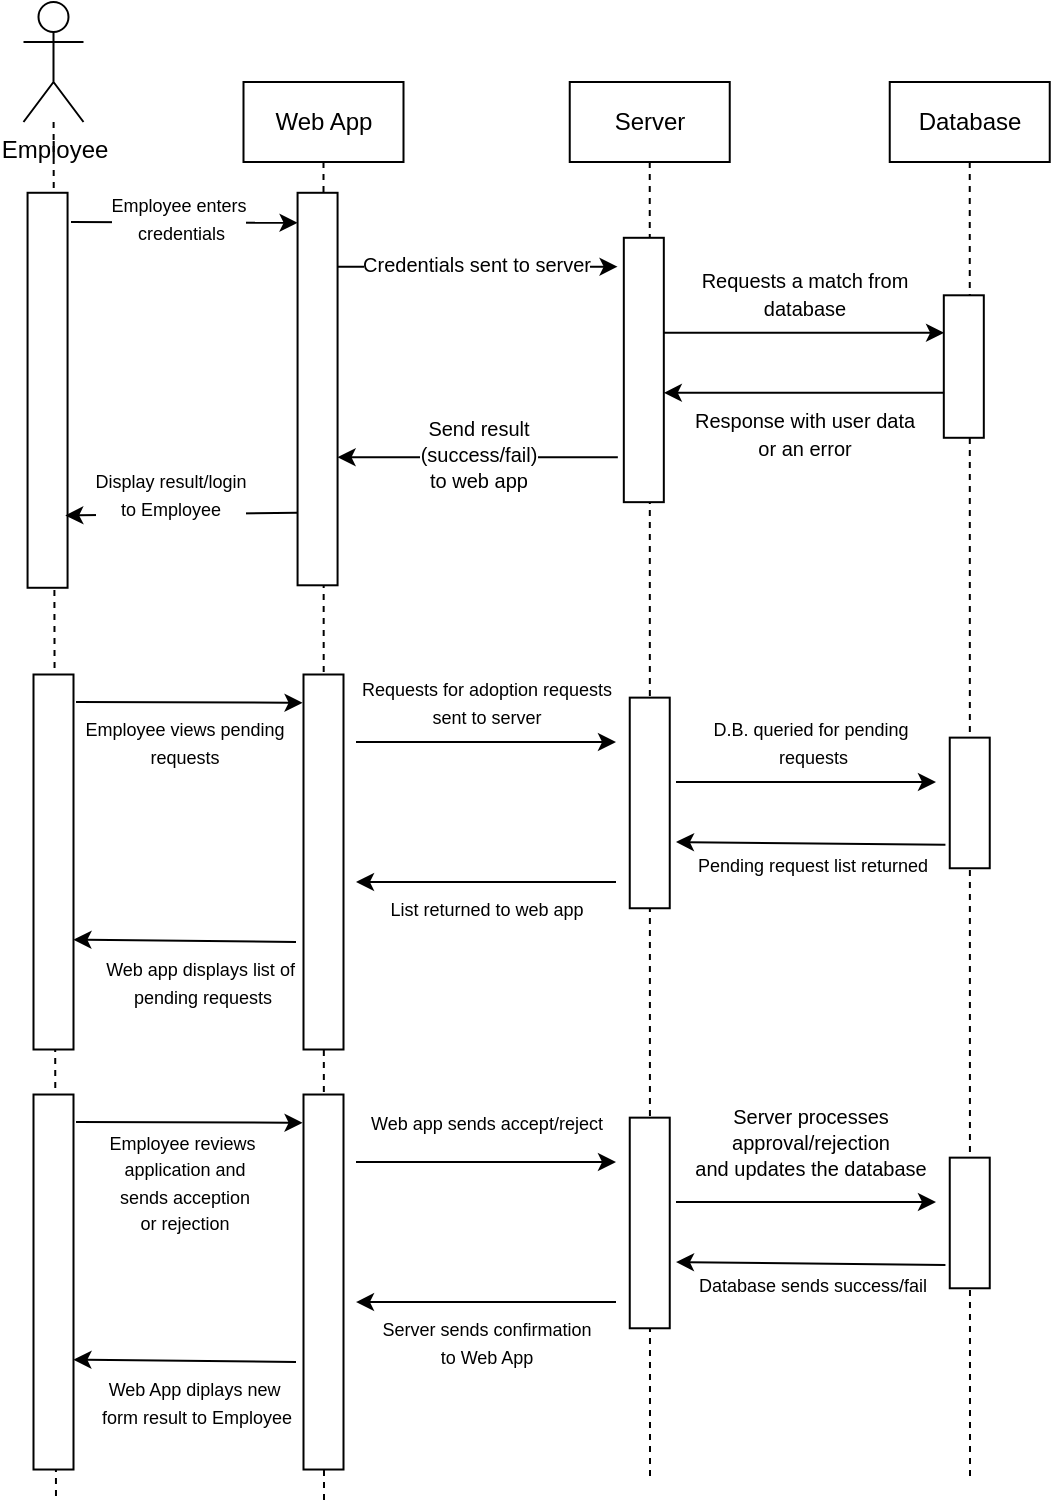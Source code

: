 <mxfile>
    <diagram id="yfExacgagEulNkTRiZS8" name="Page-1">
        <mxGraphModel dx="626" dy="724" grid="1" gridSize="10" guides="1" tooltips="1" connect="1" arrows="1" fold="1" page="1" pageScale="1" pageWidth="850" pageHeight="1100" math="0" shadow="0">
            <root>
                <mxCell id="0"/>
                <mxCell id="1" parent="0"/>
                <mxCell id="2" style="edgeStyle=none;html=1;exitX=0.5;exitY=1;exitDx=0;exitDy=0;endArrow=none;endFill=0;dashed=1;" edge="1" parent="1" source="3">
                    <mxGeometry relative="1" as="geometry">
                        <mxPoint x="344" y="890" as="targetPoint"/>
                    </mxGeometry>
                </mxCell>
                <mxCell id="3" value="Web App" style="whiteSpace=wrap;html=1;" vertex="1" parent="1">
                    <mxGeometry x="303.75" y="180" width="80" height="40" as="geometry"/>
                </mxCell>
                <mxCell id="4" style="edgeStyle=none;html=1;exitX=0.5;exitY=1;exitDx=0;exitDy=0;endArrow=none;endFill=0;dashed=1;" edge="1" parent="1" source="5">
                    <mxGeometry relative="1" as="geometry">
                        <mxPoint x="667" y="880" as="targetPoint"/>
                    </mxGeometry>
                </mxCell>
                <mxCell id="5" value="Database" style="whiteSpace=wrap;html=1;" vertex="1" parent="1">
                    <mxGeometry x="626.87" y="180" width="80" height="40" as="geometry"/>
                </mxCell>
                <mxCell id="6" style="edgeStyle=none;html=1;exitX=0.5;exitY=1;exitDx=0;exitDy=0;endArrow=none;endFill=0;dashed=1;" edge="1" parent="1" source="7">
                    <mxGeometry relative="1" as="geometry">
                        <mxPoint x="507" y="880" as="targetPoint"/>
                    </mxGeometry>
                </mxCell>
                <mxCell id="7" value="Server" style="whiteSpace=wrap;html=1;" vertex="1" parent="1">
                    <mxGeometry x="466.87" y="180" width="80" height="40" as="geometry"/>
                </mxCell>
                <mxCell id="8" style="edgeStyle=none;html=1;endArrow=none;endFill=0;dashed=1;" edge="1" parent="1" source="9">
                    <mxGeometry relative="1" as="geometry">
                        <mxPoint x="210" y="890" as="targetPoint"/>
                        <mxPoint x="253.75" y="230" as="sourcePoint"/>
                    </mxGeometry>
                </mxCell>
                <mxCell id="9" value="Employee" style="shape=umlActor;verticalLabelPosition=bottom;verticalAlign=top;html=1;outlineConnect=0;" vertex="1" parent="1">
                    <mxGeometry x="193.75" y="140" width="30" height="60" as="geometry"/>
                </mxCell>
                <mxCell id="26" value="" style="rounded=0;whiteSpace=wrap;html=1;rotation=90;" vertex="1" parent="1">
                    <mxGeometry x="115" y="560" width="187.5" height="20" as="geometry"/>
                </mxCell>
                <mxCell id="27" value="" style="rounded=0;whiteSpace=wrap;html=1;rotation=90;" vertex="1" parent="1">
                    <mxGeometry x="250" y="560" width="187.5" height="20" as="geometry"/>
                </mxCell>
                <mxCell id="28" value="" style="rounded=0;whiteSpace=wrap;html=1;rotation=90;" vertex="1" parent="1">
                    <mxGeometry x="454.22" y="530.47" width="105.31" height="20" as="geometry"/>
                </mxCell>
                <mxCell id="29" value="" style="rounded=0;whiteSpace=wrap;html=1;rotation=90;" vertex="1" parent="1">
                    <mxGeometry x="634.22" y="530.47" width="65.31" height="20" as="geometry"/>
                </mxCell>
                <mxCell id="30" value="" style="edgeStyle=none;orthogonalLoop=1;jettySize=auto;html=1;endArrow=classic;endFill=1;exitX=0.074;exitY=-0.086;exitDx=0;exitDy=0;exitPerimeter=0;" edge="1" parent="1">
                    <mxGeometry width="80" relative="1" as="geometry">
                        <mxPoint x="220.0" y="489.995" as="sourcePoint"/>
                        <mxPoint x="333.28" y="490.38" as="targetPoint"/>
                        <Array as="points"/>
                    </mxGeometry>
                </mxCell>
                <mxCell id="31" value="&lt;font style=&quot;font-size: 9px;&quot;&gt;Employee views pending&lt;br&gt;requests&lt;br&gt;&lt;/font&gt;" style="edgeLabel;html=1;align=center;verticalAlign=middle;resizable=0;points=[];" vertex="1" connectable="0" parent="30">
                    <mxGeometry x="-0.334" y="2" relative="1" as="geometry">
                        <mxPoint x="16" y="22" as="offset"/>
                    </mxGeometry>
                </mxCell>
                <mxCell id="32" value="" style="edgeStyle=none;orthogonalLoop=1;jettySize=auto;html=1;endArrow=classic;endFill=1;" edge="1" parent="1">
                    <mxGeometry width="80" relative="1" as="geometry">
                        <mxPoint x="360" y="510" as="sourcePoint"/>
                        <mxPoint x="490" y="510" as="targetPoint"/>
                        <Array as="points"/>
                    </mxGeometry>
                </mxCell>
                <mxCell id="33" value="&lt;font style=&quot;font-size: 9px;&quot;&gt;Requests for adoption requests&lt;br&gt;sent to server&lt;br&gt;&lt;/font&gt;" style="edgeLabel;html=1;align=center;verticalAlign=middle;resizable=0;points=[];" vertex="1" connectable="0" parent="32">
                    <mxGeometry x="-0.334" y="2" relative="1" as="geometry">
                        <mxPoint x="21" y="-18" as="offset"/>
                    </mxGeometry>
                </mxCell>
                <mxCell id="34" value="" style="edgeStyle=none;orthogonalLoop=1;jettySize=auto;html=1;endArrow=classic;endFill=1;" edge="1" parent="1">
                    <mxGeometry width="80" relative="1" as="geometry">
                        <mxPoint x="520" y="530" as="sourcePoint"/>
                        <mxPoint x="650" y="530" as="targetPoint"/>
                        <Array as="points"/>
                    </mxGeometry>
                </mxCell>
                <mxCell id="35" value="&lt;font style=&quot;font-size: 9px;&quot;&gt;D.B. queried for pending&lt;br&gt;&amp;nbsp;requests&lt;/font&gt;" style="edgeLabel;html=1;align=center;verticalAlign=middle;resizable=0;points=[];" vertex="1" connectable="0" parent="34">
                    <mxGeometry x="-0.334" y="2" relative="1" as="geometry">
                        <mxPoint x="23" y="-18" as="offset"/>
                    </mxGeometry>
                </mxCell>
                <mxCell id="36" value="" style="edgeStyle=none;orthogonalLoop=1;jettySize=auto;html=1;endArrow=none;endFill=0;startArrow=classic;startFill=1;entryX=0.821;entryY=1.108;entryDx=0;entryDy=0;entryPerimeter=0;" edge="1" parent="1" target="29">
                    <mxGeometry width="80" relative="1" as="geometry">
                        <mxPoint x="520" y="560" as="sourcePoint"/>
                        <mxPoint x="650" y="560" as="targetPoint"/>
                        <Array as="points"/>
                    </mxGeometry>
                </mxCell>
                <mxCell id="37" value="&lt;font style=&quot;font-size: 9px;&quot;&gt;Pending request list returned&lt;/font&gt;" style="edgeLabel;html=1;align=center;verticalAlign=middle;resizable=0;points=[];" vertex="1" connectable="0" parent="36">
                    <mxGeometry x="-0.334" y="2" relative="1" as="geometry">
                        <mxPoint x="23" y="12" as="offset"/>
                    </mxGeometry>
                </mxCell>
                <mxCell id="38" value="" style="edgeStyle=none;orthogonalLoop=1;jettySize=auto;html=1;endArrow=none;endFill=0;startArrow=classic;startFill=1;" edge="1" parent="1">
                    <mxGeometry width="80" relative="1" as="geometry">
                        <mxPoint x="360" y="580" as="sourcePoint"/>
                        <mxPoint x="490" y="580" as="targetPoint"/>
                        <Array as="points"/>
                    </mxGeometry>
                </mxCell>
                <mxCell id="39" value="&lt;font style=&quot;font-size: 9px;&quot;&gt;List returned to web app&lt;br&gt;&lt;br&gt;&lt;/font&gt;" style="edgeLabel;html=1;align=center;verticalAlign=middle;resizable=0;points=[];" vertex="1" connectable="0" parent="38">
                    <mxGeometry x="-0.334" y="2" relative="1" as="geometry">
                        <mxPoint x="21" y="22" as="offset"/>
                    </mxGeometry>
                </mxCell>
                <mxCell id="40" value="" style="edgeStyle=none;orthogonalLoop=1;jettySize=auto;html=1;endArrow=none;endFill=0;startArrow=classic;startFill=1;exitX=0.707;exitY=0.002;exitDx=0;exitDy=0;exitPerimeter=0;" edge="1" parent="1" source="26">
                    <mxGeometry width="80" relative="1" as="geometry">
                        <mxPoint x="230" y="611" as="sourcePoint"/>
                        <mxPoint x="330" y="610" as="targetPoint"/>
                        <Array as="points"/>
                    </mxGeometry>
                </mxCell>
                <mxCell id="41" value="&lt;font style=&quot;font-size: 9px;&quot;&gt;Web app displays list of&amp;nbsp;&lt;br&gt;pending requests&lt;br&gt;&lt;/font&gt;" style="edgeLabel;html=1;align=center;verticalAlign=middle;resizable=0;points=[];" vertex="1" connectable="0" parent="40">
                    <mxGeometry x="-0.334" y="2" relative="1" as="geometry">
                        <mxPoint x="27" y="23" as="offset"/>
                    </mxGeometry>
                </mxCell>
                <mxCell id="42" value="" style="rounded=0;whiteSpace=wrap;html=1;rotation=90;" vertex="1" parent="1">
                    <mxGeometry x="107.03" y="324.14" width="197.5" height="20" as="geometry"/>
                </mxCell>
                <mxCell id="43" value="" style="rounded=0;whiteSpace=wrap;html=1;rotation=90;" vertex="1" parent="1">
                    <mxGeometry x="242.66" y="323.52" width="196.25" height="20" as="geometry"/>
                </mxCell>
                <mxCell id="44" value="" style="rounded=0;whiteSpace=wrap;html=1;rotation=90;" vertex="1" parent="1">
                    <mxGeometry x="437.82" y="313.99" width="132.18" height="20" as="geometry"/>
                </mxCell>
                <mxCell id="45" value="" style="rounded=0;whiteSpace=wrap;html=1;rotation=90;" vertex="1" parent="1">
                    <mxGeometry x="628.28" y="312.27" width="71.25" height="20" as="geometry"/>
                </mxCell>
                <mxCell id="46" value="" style="edgeStyle=none;orthogonalLoop=1;jettySize=auto;html=1;endArrow=classic;endFill=1;exitX=0.074;exitY=-0.086;exitDx=0;exitDy=0;exitPerimeter=0;" edge="1" parent="1" source="42">
                    <mxGeometry width="80" relative="1" as="geometry">
                        <mxPoint x="220.78" y="255.39" as="sourcePoint"/>
                        <mxPoint x="330.78" y="250.39" as="targetPoint"/>
                        <Array as="points"/>
                    </mxGeometry>
                </mxCell>
                <mxCell id="47" value="&lt;font style=&quot;font-size: 9px;&quot;&gt;Employee enters&lt;br&gt;&amp;nbsp;credentials&lt;br&gt;&lt;/font&gt;" style="edgeLabel;html=1;align=center;verticalAlign=middle;resizable=0;points=[];" vertex="1" connectable="0" parent="46">
                    <mxGeometry x="-0.334" y="2" relative="1" as="geometry">
                        <mxPoint x="16" as="offset"/>
                    </mxGeometry>
                </mxCell>
                <mxCell id="48" value="" style="edgeStyle=none;orthogonalLoop=1;jettySize=auto;html=1;endArrow=classic;endFill=1;entryX=0.113;entryY=1;entryDx=0;entryDy=0;entryPerimeter=0;exitX=0.113;exitY=0.007;exitDx=0;exitDy=0;exitPerimeter=0;" edge="1" parent="1">
                    <mxGeometry width="80" relative="1" as="geometry">
                        <mxPoint x="350.64" y="272.335" as="sourcePoint"/>
                        <mxPoint x="490.78" y="272.335" as="targetPoint"/>
                        <Array as="points"/>
                    </mxGeometry>
                </mxCell>
                <mxCell id="49" value="&lt;font size=&quot;1&quot;&gt;Credentials sent to server&lt;/font&gt;" style="edgeLabel;html=1;align=center;verticalAlign=middle;resizable=0;points=[];" vertex="1" connectable="0" parent="48">
                    <mxGeometry x="-0.334" y="2" relative="1" as="geometry">
                        <mxPoint x="23" as="offset"/>
                    </mxGeometry>
                </mxCell>
                <mxCell id="50" value="" style="edgeStyle=none;orthogonalLoop=1;jettySize=auto;html=1;endArrow=classic;endFill=1;entryX=0.113;entryY=1;entryDx=0;entryDy=0;entryPerimeter=0;exitX=0.113;exitY=0.007;exitDx=0;exitDy=0;exitPerimeter=0;" edge="1" parent="1">
                    <mxGeometry width="80" relative="1" as="geometry">
                        <mxPoint x="513.9" y="305.395" as="sourcePoint"/>
                        <mxPoint x="654.04" y="305.395" as="targetPoint"/>
                        <Array as="points"/>
                    </mxGeometry>
                </mxCell>
                <mxCell id="51" value="&lt;font size=&quot;1&quot;&gt;Requests a match from&lt;br&gt;database&lt;br&gt;&lt;/font&gt;" style="edgeLabel;html=1;align=center;verticalAlign=middle;resizable=0;points=[];" vertex="1" connectable="0" parent="50">
                    <mxGeometry x="-0.334" y="2" relative="1" as="geometry">
                        <mxPoint x="23" y="-18" as="offset"/>
                    </mxGeometry>
                </mxCell>
                <mxCell id="52" value="" style="edgeStyle=none;orthogonalLoop=1;jettySize=auto;html=1;endArrow=none;endFill=0;entryX=0.113;entryY=1;entryDx=0;entryDy=0;entryPerimeter=0;exitX=0.113;exitY=0.007;exitDx=0;exitDy=0;exitPerimeter=0;startArrow=classic;startFill=1;" edge="1" parent="1">
                    <mxGeometry width="80" relative="1" as="geometry">
                        <mxPoint x="513.9" y="335.395" as="sourcePoint"/>
                        <mxPoint x="654.04" y="335.395" as="targetPoint"/>
                        <Array as="points"/>
                    </mxGeometry>
                </mxCell>
                <mxCell id="53" value="&lt;font size=&quot;1&quot;&gt;Response with user data&lt;br&gt;or an error&lt;br&gt;&lt;/font&gt;" style="edgeLabel;html=1;align=center;verticalAlign=middle;resizable=0;points=[];" vertex="1" connectable="0" parent="52">
                    <mxGeometry x="-0.334" y="2" relative="1" as="geometry">
                        <mxPoint x="23" y="22" as="offset"/>
                    </mxGeometry>
                </mxCell>
                <mxCell id="54" value="" style="edgeStyle=none;orthogonalLoop=1;jettySize=auto;html=1;endArrow=none;endFill=0;entryX=0.113;entryY=1;entryDx=0;entryDy=0;entryPerimeter=0;exitX=0.113;exitY=0.007;exitDx=0;exitDy=0;exitPerimeter=0;startArrow=classic;startFill=1;" edge="1" parent="1">
                    <mxGeometry width="80" relative="1" as="geometry">
                        <mxPoint x="350.78" y="367.605" as="sourcePoint"/>
                        <mxPoint x="490.92" y="367.605" as="targetPoint"/>
                        <Array as="points"/>
                    </mxGeometry>
                </mxCell>
                <mxCell id="55" value="&lt;font size=&quot;1&quot;&gt;Send result&lt;br&gt;(success/fail)&lt;br&gt;to web app&lt;br&gt;&lt;/font&gt;" style="edgeLabel;html=1;align=center;verticalAlign=middle;resizable=0;points=[];" vertex="1" connectable="0" parent="54">
                    <mxGeometry x="-0.334" y="2" relative="1" as="geometry">
                        <mxPoint x="23" as="offset"/>
                    </mxGeometry>
                </mxCell>
                <mxCell id="56" value="" style="edgeStyle=none;orthogonalLoop=1;jettySize=auto;html=1;endArrow=none;endFill=0;exitX=0.817;exitY=0.057;exitDx=0;exitDy=0;exitPerimeter=0;startArrow=classic;startFill=1;" edge="1" parent="1" source="42">
                    <mxGeometry width="80" relative="1" as="geometry">
                        <mxPoint x="220.78" y="395.39" as="sourcePoint"/>
                        <mxPoint x="330.78" y="395.39" as="targetPoint"/>
                        <Array as="points"/>
                    </mxGeometry>
                </mxCell>
                <mxCell id="57" value="&lt;font style=&quot;font-size: 9px;&quot;&gt;Display result/login &lt;br&gt;to Employee&lt;/font&gt;" style="edgeLabel;html=1;align=center;verticalAlign=middle;resizable=0;points=[];" vertex="1" connectable="0" parent="56">
                    <mxGeometry x="-0.334" y="2" relative="1" as="geometry">
                        <mxPoint x="14" y="-9" as="offset"/>
                    </mxGeometry>
                </mxCell>
                <mxCell id="73" value="" style="rounded=0;whiteSpace=wrap;html=1;rotation=90;" vertex="1" parent="1">
                    <mxGeometry x="115" y="770.01" width="187.5" height="20" as="geometry"/>
                </mxCell>
                <mxCell id="74" value="" style="rounded=0;whiteSpace=wrap;html=1;rotation=90;" vertex="1" parent="1">
                    <mxGeometry x="250" y="770.01" width="187.5" height="20" as="geometry"/>
                </mxCell>
                <mxCell id="75" value="" style="rounded=0;whiteSpace=wrap;html=1;rotation=90;" vertex="1" parent="1">
                    <mxGeometry x="454.22" y="740.48" width="105.31" height="20" as="geometry"/>
                </mxCell>
                <mxCell id="76" value="" style="rounded=0;whiteSpace=wrap;html=1;rotation=90;" vertex="1" parent="1">
                    <mxGeometry x="634.22" y="740.48" width="65.31" height="20" as="geometry"/>
                </mxCell>
                <mxCell id="77" value="" style="edgeStyle=none;orthogonalLoop=1;jettySize=auto;html=1;endArrow=classic;endFill=1;exitX=0.074;exitY=-0.086;exitDx=0;exitDy=0;exitPerimeter=0;" edge="1" parent="1">
                    <mxGeometry width="80" relative="1" as="geometry">
                        <mxPoint x="220.0" y="700.005" as="sourcePoint"/>
                        <mxPoint x="333.28" y="700.39" as="targetPoint"/>
                        <Array as="points"/>
                    </mxGeometry>
                </mxCell>
                <mxCell id="78" value="&lt;font style=&quot;font-size: 9px;&quot;&gt;Employee reviews&amp;nbsp;&lt;br&gt;application and&lt;br&gt;sends acception&lt;br&gt;or rejection&lt;br&gt;&lt;/font&gt;" style="edgeLabel;html=1;align=center;verticalAlign=middle;resizable=0;points=[];" vertex="1" connectable="0" parent="77">
                    <mxGeometry x="-0.334" y="2" relative="1" as="geometry">
                        <mxPoint x="16" y="32" as="offset"/>
                    </mxGeometry>
                </mxCell>
                <mxCell id="79" value="" style="edgeStyle=none;orthogonalLoop=1;jettySize=auto;html=1;endArrow=classic;endFill=1;" edge="1" parent="1">
                    <mxGeometry width="80" relative="1" as="geometry">
                        <mxPoint x="360" y="720.01" as="sourcePoint"/>
                        <mxPoint x="490" y="720.01" as="targetPoint"/>
                        <Array as="points"/>
                    </mxGeometry>
                </mxCell>
                <mxCell id="80" value="&lt;font style=&quot;font-size: 9px;&quot;&gt;Web app sends accept/reject&lt;br&gt;&lt;/font&gt;" style="edgeLabel;html=1;align=center;verticalAlign=middle;resizable=0;points=[];" vertex="1" connectable="0" parent="79">
                    <mxGeometry x="-0.334" y="2" relative="1" as="geometry">
                        <mxPoint x="21" y="-18" as="offset"/>
                    </mxGeometry>
                </mxCell>
                <mxCell id="81" value="" style="edgeStyle=none;orthogonalLoop=1;jettySize=auto;html=1;endArrow=classic;endFill=1;" edge="1" parent="1">
                    <mxGeometry width="80" relative="1" as="geometry">
                        <mxPoint x="520" y="740.01" as="sourcePoint"/>
                        <mxPoint x="650" y="740.01" as="targetPoint"/>
                        <Array as="points"/>
                    </mxGeometry>
                </mxCell>
                <mxCell id="82" value="&lt;font size=&quot;1&quot;&gt;Server processes &lt;br&gt;approval/rejection &lt;br&gt;and updates the database&lt;/font&gt;" style="edgeLabel;html=1;align=center;verticalAlign=middle;resizable=0;points=[];" vertex="1" connectable="0" parent="81">
                    <mxGeometry x="-0.334" y="2" relative="1" as="geometry">
                        <mxPoint x="23" y="-28" as="offset"/>
                    </mxGeometry>
                </mxCell>
                <mxCell id="83" value="" style="edgeStyle=none;orthogonalLoop=1;jettySize=auto;html=1;endArrow=none;endFill=0;startArrow=classic;startFill=1;entryX=0.821;entryY=1.108;entryDx=0;entryDy=0;entryPerimeter=0;" edge="1" parent="1" target="76">
                    <mxGeometry width="80" relative="1" as="geometry">
                        <mxPoint x="520" y="770.01" as="sourcePoint"/>
                        <mxPoint x="650" y="770.01" as="targetPoint"/>
                        <Array as="points"/>
                    </mxGeometry>
                </mxCell>
                <mxCell id="84" value="&lt;font style=&quot;font-size: 9px;&quot;&gt;Database sends success/fail&lt;br&gt;&lt;/font&gt;" style="edgeLabel;html=1;align=center;verticalAlign=middle;resizable=0;points=[];" vertex="1" connectable="0" parent="83">
                    <mxGeometry x="-0.334" y="2" relative="1" as="geometry">
                        <mxPoint x="23" y="12" as="offset"/>
                    </mxGeometry>
                </mxCell>
                <mxCell id="85" value="" style="edgeStyle=none;orthogonalLoop=1;jettySize=auto;html=1;endArrow=none;endFill=0;startArrow=classic;startFill=1;" edge="1" parent="1">
                    <mxGeometry width="80" relative="1" as="geometry">
                        <mxPoint x="360" y="790.01" as="sourcePoint"/>
                        <mxPoint x="490" y="790.01" as="targetPoint"/>
                        <Array as="points"/>
                    </mxGeometry>
                </mxCell>
                <mxCell id="86" value="&lt;font style=&quot;font-size: 9px;&quot;&gt;Server sends confirmation&lt;br&gt;to Web App&lt;br&gt;&lt;/font&gt;" style="edgeLabel;html=1;align=center;verticalAlign=middle;resizable=0;points=[];" vertex="1" connectable="0" parent="85">
                    <mxGeometry x="-0.334" y="2" relative="1" as="geometry">
                        <mxPoint x="21" y="22" as="offset"/>
                    </mxGeometry>
                </mxCell>
                <mxCell id="87" value="" style="edgeStyle=none;orthogonalLoop=1;jettySize=auto;html=1;endArrow=none;endFill=0;startArrow=classic;startFill=1;exitX=0.707;exitY=0.002;exitDx=0;exitDy=0;exitPerimeter=0;" edge="1" parent="1" source="73">
                    <mxGeometry width="80" relative="1" as="geometry">
                        <mxPoint x="230" y="821.01" as="sourcePoint"/>
                        <mxPoint x="330" y="820.01" as="targetPoint"/>
                        <Array as="points"/>
                    </mxGeometry>
                </mxCell>
                <mxCell id="88" value="&lt;font style=&quot;font-size: 9px;&quot;&gt;Web App diplays new&amp;nbsp;&lt;br&gt;form result to Employee&lt;br&gt;&lt;/font&gt;" style="edgeLabel;html=1;align=center;verticalAlign=middle;resizable=0;points=[];" vertex="1" connectable="0" parent="87">
                    <mxGeometry x="-0.334" y="2" relative="1" as="geometry">
                        <mxPoint x="24" y="23" as="offset"/>
                    </mxGeometry>
                </mxCell>
            </root>
        </mxGraphModel>
    </diagram>
</mxfile>